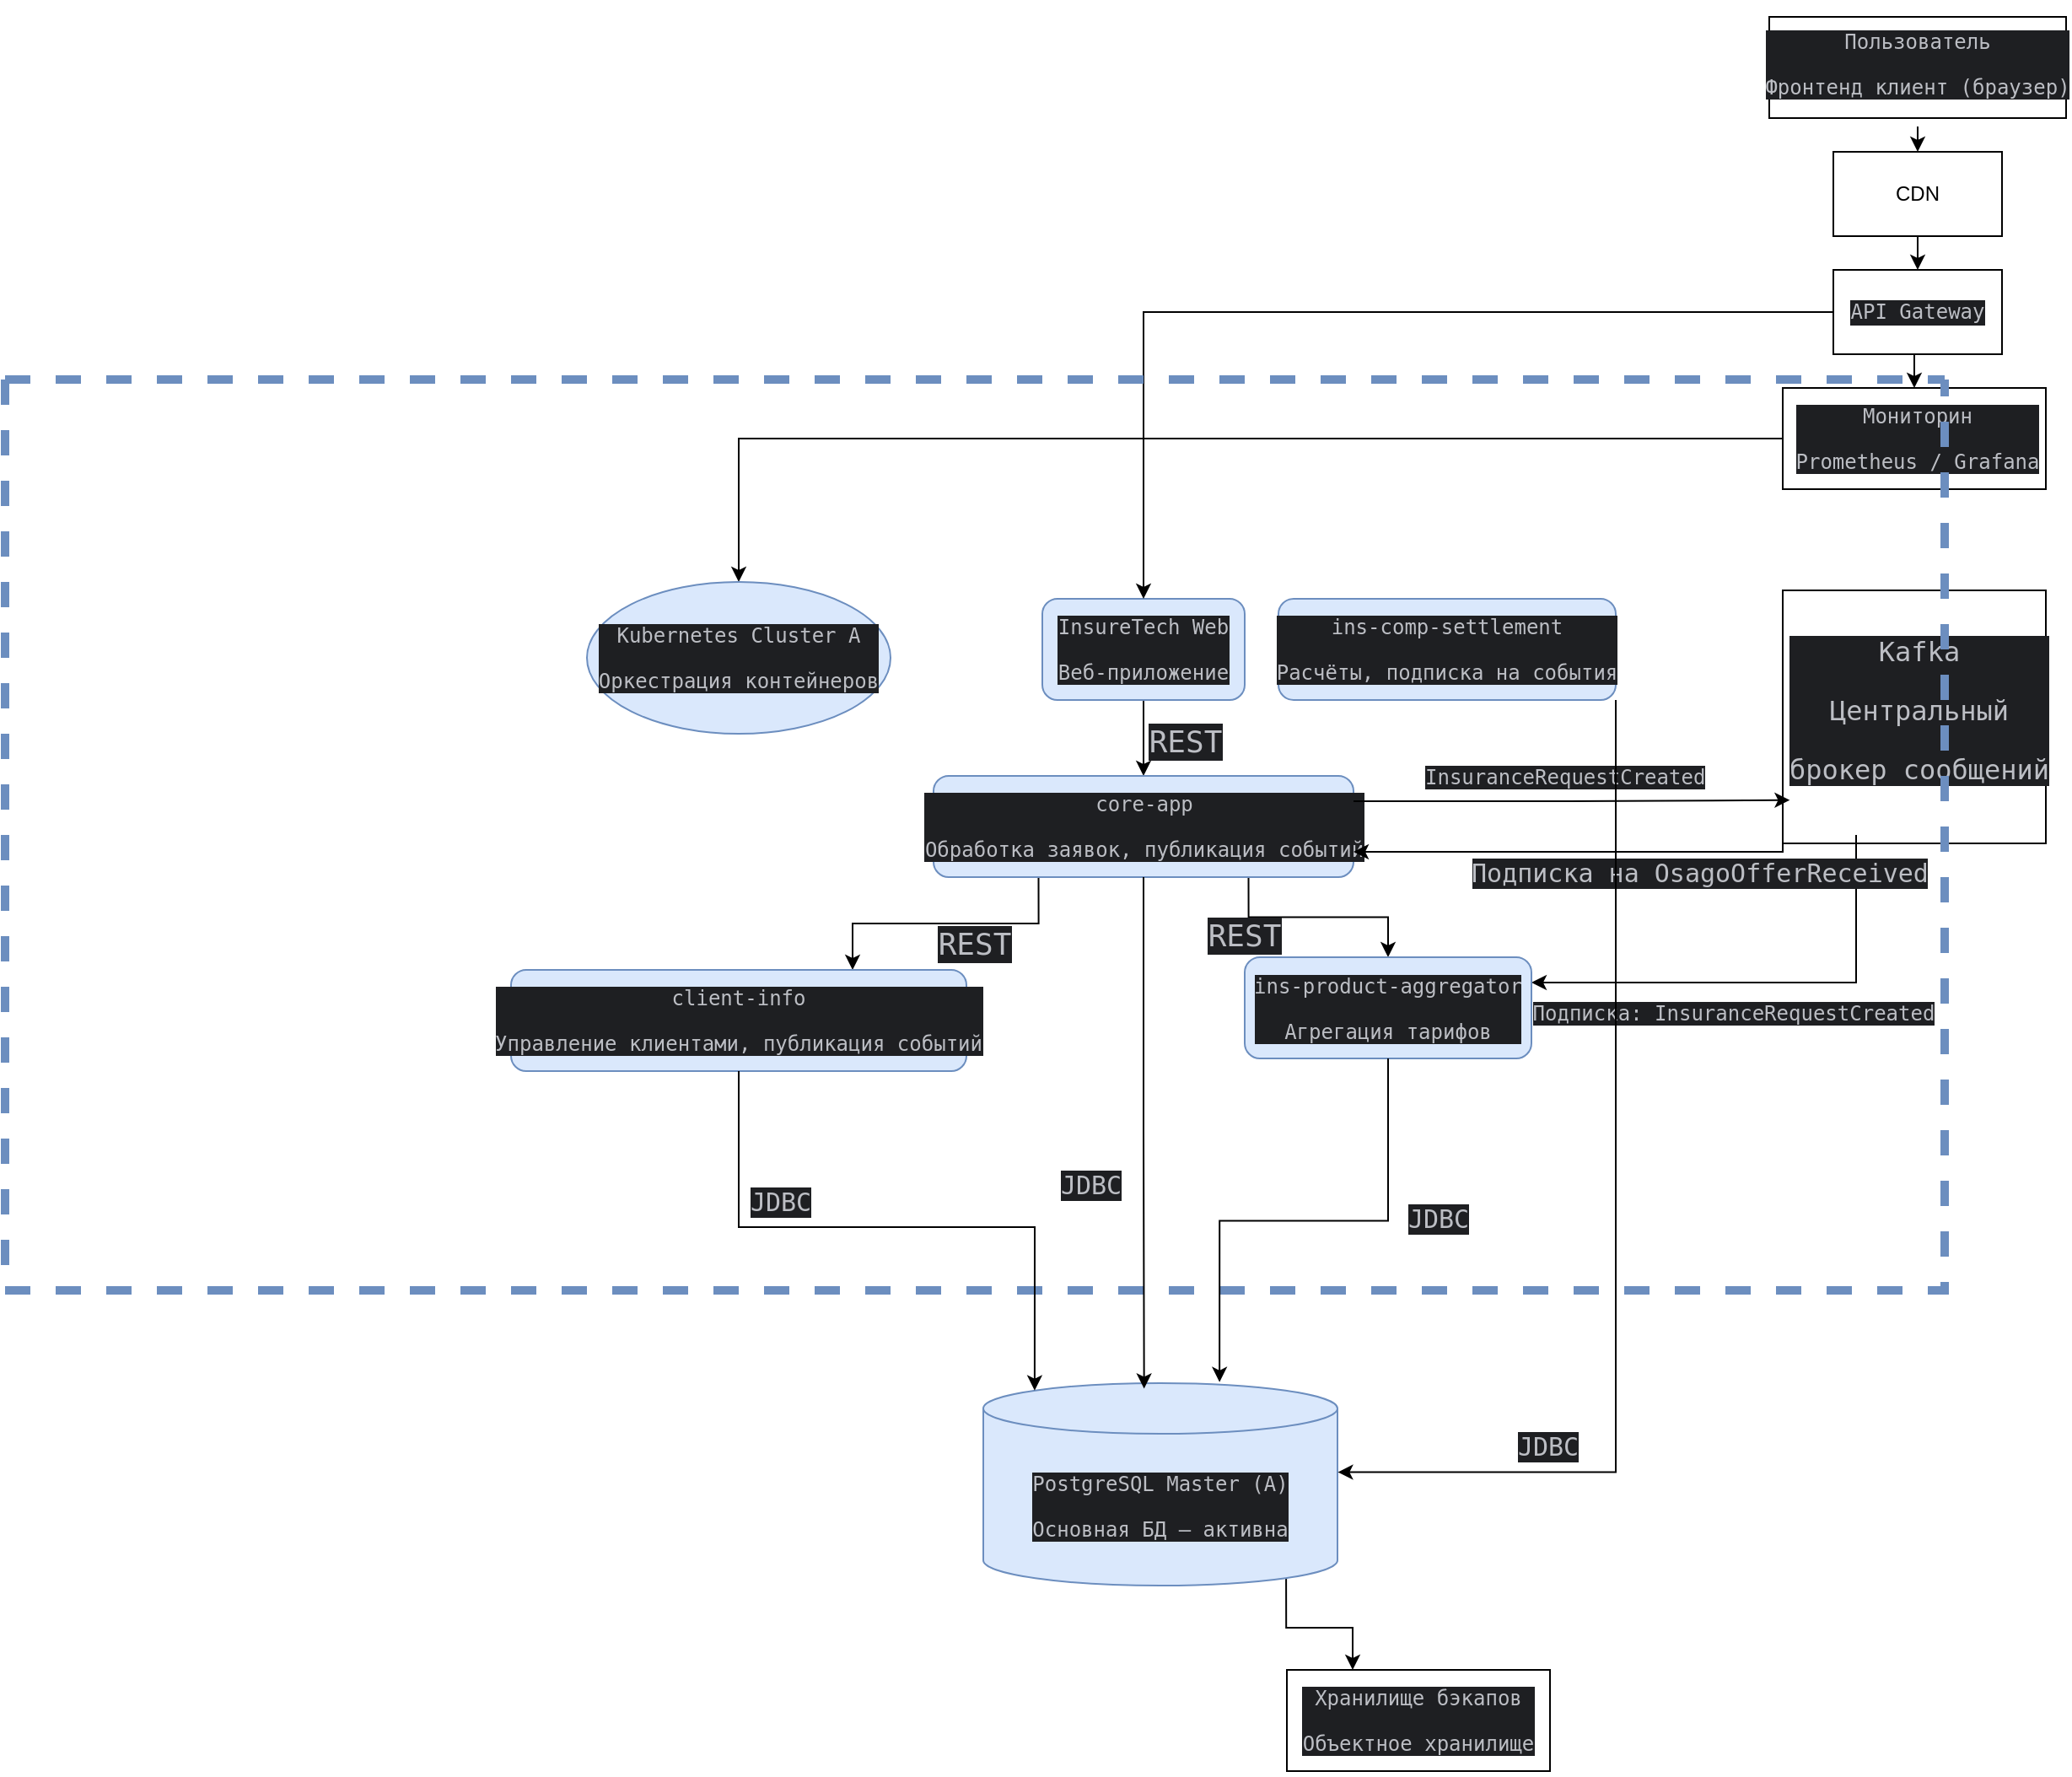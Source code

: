 <mxfile version="26.2.14">
  <diagram name="Страница — 1" id="bx8_xxog-MDYi9NOV8Kx">
    <mxGraphModel dx="3330" dy="1334" grid="1" gridSize="10" guides="1" tooltips="1" connect="1" arrows="1" fold="1" page="1" pageScale="1" pageWidth="827" pageHeight="1169" background="#FFFFFF" math="0" shadow="0">
      <root>
        <mxCell id="0" />
        <mxCell id="1" parent="0" />
        <mxCell id="gwfQxdDXelonZH8tzvoO-82" style="edgeStyle=orthogonalEdgeStyle;rounded=0;orthogonalLoop=1;jettySize=auto;html=1;exitX=0.5;exitY=1;exitDx=0;exitDy=0;entryX=0.5;entryY=0;entryDx=0;entryDy=0;" parent="1" source="gwfQxdDXelonZH8tzvoO-2" target="gwfQxdDXelonZH8tzvoO-6" edge="1">
          <mxGeometry relative="1" as="geometry" />
        </mxCell>
        <mxCell id="gwfQxdDXelonZH8tzvoO-2" value="" style="rounded=0;whiteSpace=wrap;html=1;" parent="1" vertex="1">
          <mxGeometry x="364" y="180" width="100" height="50" as="geometry" />
        </mxCell>
        <mxCell id="gwfQxdDXelonZH8tzvoO-1" value="" style="rounded=0;whiteSpace=wrap;html=1;" parent="1" vertex="1">
          <mxGeometry x="326" y="100" width="176" height="60" as="geometry" />
        </mxCell>
        <mxCell id="gwfQxdDXelonZH8tzvoO-83" style="edgeStyle=orthogonalEdgeStyle;rounded=0;orthogonalLoop=1;jettySize=auto;html=1;exitX=0.5;exitY=1;exitDx=0;exitDy=0;entryX=0.5;entryY=0;entryDx=0;entryDy=0;" parent="1" source="gwfQxdDXelonZH8tzvoO-4" target="gwfQxdDXelonZH8tzvoO-2" edge="1">
          <mxGeometry relative="1" as="geometry" />
        </mxCell>
        <mxCell id="gwfQxdDXelonZH8tzvoO-4" value="&lt;div style=&quot;background-color: rgb(30, 31, 34); color: rgb(188, 190, 196);&quot;&gt;&lt;pre style=&quot;font-family:&#39;JetBrains Mono&#39;,monospace;font-size:9,8pt;&quot;&gt;Пользователь&lt;/pre&gt;&lt;pre style=&quot;font-family:&#39;JetBrains Mono&#39;,monospace;font-size:9,8pt;&quot;&gt;&lt;div style=&quot;background-color:#1e1f22;color:#bcbec4&quot;&gt;&lt;pre style=&quot;font-family:&#39;JetBrains Mono&#39;,monospace;font-size:9,8pt;&quot;&gt;Фронтенд клиент (браузер)&lt;/pre&gt;&lt;/div&gt;&lt;/pre&gt;&lt;/div&gt;" style="text;html=1;align=center;verticalAlign=middle;whiteSpace=wrap;rounded=0;" parent="1" vertex="1">
          <mxGeometry x="364" y="90" width="100" height="75" as="geometry" />
        </mxCell>
        <mxCell id="gwfQxdDXelonZH8tzvoO-5" value="&lt;span style=&quot;background-color: light-dark(#ffffff, var(--ge-dark-color, #121212));&quot;&gt;CDN&lt;/span&gt;" style="text;html=1;align=center;verticalAlign=middle;whiteSpace=wrap;rounded=0;" parent="1" vertex="1">
          <mxGeometry x="384" y="190" width="60" height="30" as="geometry" />
        </mxCell>
        <mxCell id="gwfQxdDXelonZH8tzvoO-81" style="edgeStyle=orthogonalEdgeStyle;rounded=0;orthogonalLoop=1;jettySize=auto;html=1;exitX=0.5;exitY=1;exitDx=0;exitDy=0;entryX=0.5;entryY=0;entryDx=0;entryDy=0;" parent="1" source="gwfQxdDXelonZH8tzvoO-6" target="gwfQxdDXelonZH8tzvoO-13" edge="1">
          <mxGeometry relative="1" as="geometry" />
        </mxCell>
        <mxCell id="gwfQxdDXelonZH8tzvoO-6" value="" style="rounded=0;whiteSpace=wrap;html=1;" parent="1" vertex="1">
          <mxGeometry x="364" y="250" width="100" height="50" as="geometry" />
        </mxCell>
        <mxCell id="gwfQxdDXelonZH8tzvoO-7" value="&lt;div style=&quot;background-color:#1e1f22;color:#bcbec4&quot;&gt;&lt;pre style=&quot;font-family:&#39;JetBrains Mono&#39;,monospace;font-size:9,8pt;&quot;&gt;API Gateway&lt;/pre&gt;&lt;/div&gt;" style="text;html=1;align=center;verticalAlign=middle;whiteSpace=wrap;rounded=0;" parent="1" vertex="1">
          <mxGeometry x="384" y="260" width="60" height="30" as="geometry" />
        </mxCell>
        <mxCell id="gwfQxdDXelonZH8tzvoO-29" style="edgeStyle=orthogonalEdgeStyle;rounded=0;orthogonalLoop=1;jettySize=auto;html=1;entryX=0.5;entryY=0;entryDx=0;entryDy=0;" parent="1" source="gwfQxdDXelonZH8tzvoO-13" target="gwfQxdDXelonZH8tzvoO-19" edge="1">
          <mxGeometry relative="1" as="geometry" />
        </mxCell>
        <mxCell id="gwfQxdDXelonZH8tzvoO-13" value="" style="rounded=0;whiteSpace=wrap;html=1;" parent="1" vertex="1">
          <mxGeometry x="334" y="320" width="156" height="60" as="geometry" />
        </mxCell>
        <mxCell id="gwfQxdDXelonZH8tzvoO-14" value="&lt;div style=&quot;background-color: rgb(30, 31, 34); color: rgb(188, 190, 196);&quot;&gt;&lt;pre style=&quot;font-family:&#39;JetBrains Mono&#39;,monospace;font-size:9,8pt;&quot;&gt;&lt;div style=&quot;background-color: rgb(30, 31, 34); color: rgb(188, 190, 196);&quot;&gt;&lt;pre style=&quot;font-family:&#39;JetBrains Mono&#39;,monospace;font-size:9,8pt;&quot;&gt;Мониторин&lt;/pre&gt;&lt;pre style=&quot;font-family:&#39;JetBrains Mono&#39;,monospace;font-size:9,8pt;&quot;&gt;Prometheus / Grafana&lt;/pre&gt;&lt;/div&gt;&lt;/pre&gt;&lt;/div&gt;" style="text;html=1;align=center;verticalAlign=middle;whiteSpace=wrap;rounded=0;" parent="1" vertex="1">
          <mxGeometry x="384" y="335" width="60" height="30" as="geometry" />
        </mxCell>
        <mxCell id="gwfQxdDXelonZH8tzvoO-42" style="edgeStyle=orthogonalEdgeStyle;rounded=0;orthogonalLoop=1;jettySize=auto;html=1;exitX=0.5;exitY=1;exitDx=0;exitDy=0;entryX=0.5;entryY=0;entryDx=0;entryDy=0;" parent="1" source="gwfQxdDXelonZH8tzvoO-23" target="gwfQxdDXelonZH8tzvoO-37" edge="1">
          <mxGeometry relative="1" as="geometry" />
        </mxCell>
        <mxCell id="gwfQxdDXelonZH8tzvoO-23" value="&lt;div style=&quot;background-color:#1e1f22;color:#bcbec4&quot;&gt;&lt;pre style=&quot;font-family:&#39;JetBrains Mono&#39;,monospace;font-size:9,8pt;&quot;&gt;InsureTech Web&lt;/pre&gt;&lt;pre style=&quot;font-family:&#39;JetBrains Mono&#39;,monospace;font-size:9,8pt;&quot;&gt;&lt;div&gt;&lt;pre style=&quot;font-family:&#39;JetBrains Mono&#39;,monospace;font-size:9,8pt;&quot;&gt;Веб-приложение&lt;/pre&gt;&lt;/div&gt;&lt;/pre&gt;&lt;/div&gt;" style="rounded=1;whiteSpace=wrap;html=1;fillColor=#dae8fc;strokeColor=#6c8ebf;" parent="1" vertex="1">
          <mxGeometry x="-105" y="445" width="120" height="60" as="geometry" />
        </mxCell>
        <mxCell id="gwfQxdDXelonZH8tzvoO-28" style="edgeStyle=orthogonalEdgeStyle;rounded=0;orthogonalLoop=1;jettySize=auto;html=1;entryX=0.5;entryY=0;entryDx=0;entryDy=0;" parent="1" source="gwfQxdDXelonZH8tzvoO-6" target="gwfQxdDXelonZH8tzvoO-23" edge="1">
          <mxGeometry relative="1" as="geometry" />
        </mxCell>
        <mxCell id="gwfQxdDXelonZH8tzvoO-53" style="edgeStyle=orthogonalEdgeStyle;rounded=0;orthogonalLoop=1;jettySize=auto;html=1;exitX=0.25;exitY=1;exitDx=0;exitDy=0;entryX=0.75;entryY=0;entryDx=0;entryDy=0;" parent="1" source="gwfQxdDXelonZH8tzvoO-37" target="gwfQxdDXelonZH8tzvoO-49" edge="1">
          <mxGeometry relative="1" as="geometry" />
        </mxCell>
        <mxCell id="gwfQxdDXelonZH8tzvoO-54" style="edgeStyle=orthogonalEdgeStyle;rounded=0;orthogonalLoop=1;jettySize=auto;html=1;exitX=0.75;exitY=1;exitDx=0;exitDy=0;entryX=0.5;entryY=0;entryDx=0;entryDy=0;" parent="1" source="gwfQxdDXelonZH8tzvoO-37" target="gwfQxdDXelonZH8tzvoO-50" edge="1">
          <mxGeometry relative="1" as="geometry" />
        </mxCell>
        <mxCell id="gwfQxdDXelonZH8tzvoO-37" value="&lt;div style=&quot;background-color: rgb(30, 31, 34); color: rgb(188, 190, 196);&quot;&gt;&lt;pre style=&quot;font-family:&#39;JetBrains Mono&#39;,monospace;font-size:9,8pt;&quot;&gt;&lt;div style=&quot;background-color: rgb(30, 31, 34); color: rgb(188, 190, 196);&quot;&gt;&lt;pre style=&quot;font-family:&#39;JetBrains Mono&#39;,monospace;font-size:9,8pt;&quot;&gt;core-app&lt;/pre&gt;&lt;pre style=&quot;font-family:&#39;JetBrains Mono&#39;,monospace;font-size:9,8pt;&quot;&gt;&lt;div style=&quot;background-color:#1e1f22;color:#bcbec4&quot;&gt;&lt;pre style=&quot;font-family:&#39;JetBrains Mono&#39;,monospace;font-size:9,8pt;&quot;&gt;Обработка заявок, публикация событий&lt;/pre&gt;&lt;/div&gt;&lt;/pre&gt;&lt;/div&gt;&lt;/pre&gt;&lt;/div&gt;" style="rounded=1;whiteSpace=wrap;html=1;fillColor=#dae8fc;strokeColor=#6c8ebf;" parent="1" vertex="1">
          <mxGeometry x="-169.5" y="550" width="249" height="60" as="geometry" />
        </mxCell>
        <mxCell id="gwfQxdDXelonZH8tzvoO-40" value="&lt;div style=&quot;background-color: rgb(30, 31, 34); color: rgb(188, 190, 196);&quot;&gt;&lt;pre style=&quot;font-family:&#39;JetBrains Mono&#39;,monospace;font-size:9,8pt;&quot;&gt;&lt;div style=&quot;background-color:#1e1f22;color:#bcbec4&quot;&gt;&lt;pre style=&quot;font-family:&#39;JetBrains Mono&#39;,monospace;font-size:9,8pt;&quot;&gt;ins-comp-settlement&lt;/pre&gt;&lt;pre style=&quot;font-family:&#39;JetBrains Mono&#39;,monospace;font-size:9,8pt;&quot;&gt;&lt;div&gt;&lt;pre style=&quot;font-family:&#39;JetBrains Mono&#39;,monospace;font-size:9,8pt;&quot;&gt;Расчёты, подписка на события&lt;/pre&gt;&lt;/div&gt;&lt;/pre&gt;&lt;/div&gt;&lt;/pre&gt;&lt;/div&gt;" style="rounded=1;whiteSpace=wrap;html=1;fillColor=#dae8fc;strokeColor=#6c8ebf;" parent="1" vertex="1">
          <mxGeometry x="35" y="445" width="200" height="60" as="geometry" />
        </mxCell>
        <mxCell id="gwfQxdDXelonZH8tzvoO-133" style="edgeStyle=orthogonalEdgeStyle;rounded=0;orthogonalLoop=1;jettySize=auto;html=1;exitX=0;exitY=1;exitDx=0;exitDy=0;entryX=1;entryY=0.75;entryDx=0;entryDy=0;" parent="1" source="gwfQxdDXelonZH8tzvoO-45" target="gwfQxdDXelonZH8tzvoO-37" edge="1">
          <mxGeometry relative="1" as="geometry">
            <Array as="points">
              <mxPoint x="334" y="595" />
            </Array>
          </mxGeometry>
        </mxCell>
        <mxCell id="gwfQxdDXelonZH8tzvoO-45" value="" style="rounded=0;whiteSpace=wrap;html=1;" parent="1" vertex="1">
          <mxGeometry x="334" y="440" width="156" height="150" as="geometry" />
        </mxCell>
        <mxCell id="gwfQxdDXelonZH8tzvoO-70" style="edgeStyle=orthogonalEdgeStyle;rounded=0;orthogonalLoop=1;jettySize=auto;html=1;exitX=0.25;exitY=1;exitDx=0;exitDy=0;entryX=1;entryY=0.25;entryDx=0;entryDy=0;" parent="1" source="gwfQxdDXelonZH8tzvoO-46" target="gwfQxdDXelonZH8tzvoO-50" edge="1">
          <mxGeometry relative="1" as="geometry" />
        </mxCell>
        <mxCell id="gwfQxdDXelonZH8tzvoO-46" value="&lt;div style=&quot;background-color: rgb(30, 31, 34); color: rgb(188, 190, 196);&quot;&gt;&lt;pre style=&quot;font-family:&#39;JetBrains Mono&#39;,monospace;font-size:9,8pt;&quot;&gt;&lt;div style=&quot;background-color: rgb(30, 31, 34); color: rgb(188, 190, 196);&quot;&gt;&lt;pre style=&quot;font-family:&#39;JetBrains Mono&#39;,monospace;font-size:9,8pt;&quot;&gt;&lt;div style=&quot;background-color: rgb(30, 31, 34); color: rgb(188, 190, 196);&quot;&gt;&lt;pre style=&quot;font-family:&#39;JetBrains Mono&#39;,monospace;font-size:9,8pt;&quot;&gt;&lt;font style=&quot;font-size: 16px;&quot;&gt;Kafka&lt;/font&gt;&lt;/pre&gt;&lt;pre style=&quot;font-family:&#39;JetBrains Mono&#39;,monospace;font-size:9,8pt;&quot;&gt;&lt;font style=&quot;font-size: 16px;&quot;&gt;&lt;div style=&quot;background-color: rgb(30, 31, 34); color: rgb(188, 190, 196);&quot;&gt;&lt;pre style=&quot;font-family: &amp;quot;JetBrains Mono&amp;quot;, monospace;&quot;&gt;Центральный&lt;/pre&gt;&lt;pre style=&quot;font-family: &amp;quot;JetBrains Mono&amp;quot;, monospace;&quot;&gt;брокер сообщений&lt;/pre&gt;&lt;/div&gt;&lt;/font&gt;&lt;/pre&gt;&lt;/div&gt;&lt;/pre&gt;&lt;/div&gt;&lt;/pre&gt;&lt;/div&gt;" style="text;html=1;align=center;verticalAlign=middle;whiteSpace=wrap;rounded=0;" parent="1" vertex="1">
          <mxGeometry x="340" y="440" width="150" height="145" as="geometry" />
        </mxCell>
        <mxCell id="gwfQxdDXelonZH8tzvoO-50" value="&lt;div style=&quot;background-color: rgb(30, 31, 34); color: rgb(188, 190, 196);&quot;&gt;&lt;pre style=&quot;font-family:&#39;JetBrains Mono&#39;,monospace;font-size:9,8pt;&quot;&gt;&lt;div style=&quot;background-color:#1e1f22;color:#bcbec4&quot;&gt;&lt;pre style=&quot;font-family:&#39;JetBrains Mono&#39;,monospace;font-size:9,8pt;&quot;&gt;ins-product-aggregator&lt;/pre&gt;&lt;pre style=&quot;font-family:&#39;JetBrains Mono&#39;,monospace;font-size:9,8pt;&quot;&gt;&lt;div&gt;&lt;pre style=&quot;font-family:&#39;JetBrains Mono&#39;,monospace;font-size:9,8pt;&quot;&gt;Агрегация тарифов&lt;/pre&gt;&lt;/div&gt;&lt;/pre&gt;&lt;/div&gt;&lt;/pre&gt;&lt;/div&gt;" style="rounded=1;whiteSpace=wrap;html=1;fillColor=#dae8fc;strokeColor=#6c8ebf;" parent="1" vertex="1">
          <mxGeometry x="15" y="657.5" width="170" height="60" as="geometry" />
        </mxCell>
        <mxCell id="gwfQxdDXelonZH8tzvoO-62" value="&lt;div style=&quot;background-color: rgb(30, 31, 34); color: rgb(188, 190, 196);&quot;&gt;&lt;pre style=&quot;font-family:&#39;JetBrains Mono&#39;,monospace;font-size:9,8pt;&quot;&gt;&lt;font style=&quot;font-size: 18px;&quot;&gt;REST&lt;/font&gt;&lt;/pre&gt;&lt;/div&gt;" style="text;whiteSpace=wrap;html=1;align=center;" parent="1" vertex="1">
          <mxGeometry x="-45" y="500" width="50" height="50" as="geometry" />
        </mxCell>
        <mxCell id="gwfQxdDXelonZH8tzvoO-79" value="" style="swimlane;startSize=0;fillColor=#dae8fc;strokeColor=#6c8ebf;dashed=1;strokeWidth=5;" parent="1" vertex="1">
          <mxGeometry x="-720" y="315" width="1150" height="540" as="geometry" />
        </mxCell>
        <mxCell id="gwfQxdDXelonZH8tzvoO-73" value="&lt;div style=&quot;background-color:#1e1f22;color:#bcbec4&quot;&gt;&lt;pre style=&quot;font-family:&#39;JetBrains Mono&#39;,monospace;font-size:9,8pt;&quot;&gt;InsuranceRequestCreated&lt;/pre&gt;&lt;/div&gt;" style="text;whiteSpace=wrap;html=1;" parent="gwfQxdDXelonZH8tzvoO-79" vertex="1">
          <mxGeometry x="840" y="210" width="164" height="40" as="geometry" />
        </mxCell>
        <mxCell id="gwfQxdDXelonZH8tzvoO-19" value="&lt;div style=&quot;background-color:#1e1f22;color:#bcbec4&quot;&gt;&lt;pre style=&quot;font-family:&#39;JetBrains Mono&#39;,monospace;font-size:9,8pt;&quot;&gt;Kubernetes Cluster A&lt;/pre&gt;&lt;pre style=&quot;font-family:&#39;JetBrains Mono&#39;,monospace;font-size:9,8pt;&quot;&gt;&lt;div&gt;&lt;pre style=&quot;font-family:&#39;JetBrains Mono&#39;,monospace;font-size:9,8pt;&quot;&gt;Оркестрация контейнеров&lt;/pre&gt;&lt;/div&gt;&lt;/pre&gt;&lt;/div&gt;" style="ellipse;whiteSpace=wrap;html=1;fillColor=#dae8fc;strokeColor=#6c8ebf;" parent="gwfQxdDXelonZH8tzvoO-79" vertex="1">
          <mxGeometry x="345" y="120" width="180" height="90" as="geometry" />
        </mxCell>
        <mxCell id="gwfQxdDXelonZH8tzvoO-49" value="&lt;div style=&quot;background-color: rgb(30, 31, 34); color: rgb(188, 190, 196);&quot;&gt;&lt;pre style=&quot;font-family:&#39;JetBrains Mono&#39;,monospace;font-size:9,8pt;&quot;&gt;client-info&lt;/pre&gt;&lt;pre style=&quot;font-family:&#39;JetBrains Mono&#39;,monospace;font-size:9,8pt;&quot;&gt;&lt;div style=&quot;background-color:#1e1f22;color:#bcbec4&quot;&gt;&lt;pre style=&quot;font-family:&#39;JetBrains Mono&#39;,monospace;font-size:9,8pt;&quot;&gt;Управление клиентами, публикация событий&lt;/pre&gt;&lt;/div&gt;&lt;/pre&gt;&lt;/div&gt;" style="rounded=1;whiteSpace=wrap;html=1;fillColor=#dae8fc;strokeColor=#6c8ebf;" parent="gwfQxdDXelonZH8tzvoO-79" vertex="1">
          <mxGeometry x="300" y="350" width="270" height="60" as="geometry" />
        </mxCell>
        <mxCell id="gwfQxdDXelonZH8tzvoO-57" value="&lt;div style=&quot;background-color: rgb(30, 31, 34); color: rgb(188, 190, 196);&quot;&gt;&lt;pre style=&quot;font-family:&#39;JetBrains Mono&#39;,monospace;font-size:9,8pt;&quot;&gt;&lt;font style=&quot;font-size: 18px;&quot;&gt;REST&lt;/font&gt;&lt;/pre&gt;&lt;/div&gt;" style="text;whiteSpace=wrap;html=1;align=center;" parent="gwfQxdDXelonZH8tzvoO-79" vertex="1">
          <mxGeometry x="710" y="300" width="50" height="50" as="geometry" />
        </mxCell>
        <mxCell id="gwfQxdDXelonZH8tzvoO-58" value="&lt;div style=&quot;background-color: rgb(30, 31, 34); color: rgb(188, 190, 196);&quot;&gt;&lt;pre style=&quot;font-family:&#39;JetBrains Mono&#39;,monospace;font-size:9,8pt;&quot;&gt;&lt;font style=&quot;font-size: 18px;&quot;&gt;REST&lt;/font&gt;&lt;/pre&gt;&lt;/div&gt;" style="text;whiteSpace=wrap;html=1;align=center;" parent="gwfQxdDXelonZH8tzvoO-79" vertex="1">
          <mxGeometry x="550" y="305" width="50" height="50" as="geometry" />
        </mxCell>
        <mxCell id="gwfQxdDXelonZH8tzvoO-103" value="&lt;div style=&quot;background-color: rgb(30, 31, 34); color: rgb(188, 190, 196);&quot;&gt;&lt;pre style=&quot;font-family:&#39;JetBrains Mono&#39;,monospace;font-size:9,8pt;&quot;&gt;&lt;font style=&quot;font-size: 15px;&quot;&gt;JDBC&lt;/font&gt;&lt;/pre&gt;&lt;/div&gt;" style="text;whiteSpace=wrap;html=1;align=center;" parent="gwfQxdDXelonZH8tzvoO-79" vertex="1">
          <mxGeometry x="435" y="460" width="50" height="40" as="geometry" />
        </mxCell>
        <mxCell id="gwfQxdDXelonZH8tzvoO-105" value="&lt;div style=&quot;background-color: rgb(30, 31, 34); color: rgb(188, 190, 196);&quot;&gt;&lt;pre style=&quot;font-family:&#39;JetBrains Mono&#39;,monospace;font-size:9,8pt;&quot;&gt;&lt;font style=&quot;font-size: 15px;&quot;&gt;JDBC&lt;/font&gt;&lt;/pre&gt;&lt;/div&gt;" style="text;whiteSpace=wrap;html=1;align=center;" parent="gwfQxdDXelonZH8tzvoO-79" vertex="1">
          <mxGeometry x="619" y="450" width="50" height="40" as="geometry" />
        </mxCell>
        <mxCell id="gwfQxdDXelonZH8tzvoO-106" value="&lt;div style=&quot;background-color: rgb(30, 31, 34); color: rgb(188, 190, 196);&quot;&gt;&lt;pre style=&quot;font-family:&#39;JetBrains Mono&#39;,monospace;font-size:9,8pt;&quot;&gt;&lt;font style=&quot;font-size: 15px;&quot;&gt;JDBC&lt;/font&gt;&lt;/pre&gt;&lt;/div&gt;" style="text;whiteSpace=wrap;html=1;align=center;" parent="gwfQxdDXelonZH8tzvoO-79" vertex="1">
          <mxGeometry x="825" y="470" width="50" height="40" as="geometry" />
        </mxCell>
        <mxCell id="gwfQxdDXelonZH8tzvoO-63" value="&lt;div style=&quot;background-color:#1e1f22;color:#bcbec4&quot;&gt;&lt;pre style=&quot;font-family:&#39;JetBrains Mono&#39;,monospace;font-size:9,8pt;&quot;&gt;Подписка: InsuranceRequestCreated&lt;/pre&gt;&lt;/div&gt;" style="text;whiteSpace=wrap;html=1;align=center;" parent="gwfQxdDXelonZH8tzvoO-79" vertex="1">
          <mxGeometry x="900" y="350" width="250" height="40" as="geometry" />
        </mxCell>
        <mxCell id="gwfQxdDXelonZH8tzvoO-134" value="&lt;div style=&quot;background-color: rgb(30, 31, 34); color: rgb(188, 190, 196);&quot;&gt;&lt;pre style=&quot;font-family:&#39;JetBrains Mono&#39;,monospace;font-size:9,8pt;&quot;&gt;&lt;font style=&quot;font-size: 15px;&quot;&gt;Подписка на OsagoOfferReceived&lt;/font&gt;&lt;/pre&gt;&lt;/div&gt;" style="text;whiteSpace=wrap;html=1;align=center;" parent="gwfQxdDXelonZH8tzvoO-79" vertex="1">
          <mxGeometry x="890" y="265" width="230" height="40" as="geometry" />
        </mxCell>
        <mxCell id="gwfQxdDXelonZH8tzvoO-102" style="edgeStyle=orthogonalEdgeStyle;rounded=0;orthogonalLoop=1;jettySize=auto;html=1;exitX=0.855;exitY=1;exitDx=0;exitDy=-4.35;exitPerimeter=0;entryX=0.25;entryY=0;entryDx=0;entryDy=0;" parent="1" source="gwfQxdDXelonZH8tzvoO-84" target="gwfQxdDXelonZH8tzvoO-101" edge="1">
          <mxGeometry relative="1" as="geometry" />
        </mxCell>
        <mxCell id="gwfQxdDXelonZH8tzvoO-84" value="&lt;div style=&quot;background-color: rgb(30, 31, 34); color: rgb(188, 190, 196);&quot;&gt;&lt;pre style=&quot;font-family:&#39;JetBrains Mono&#39;,monospace;font-size:9,8pt;&quot;&gt;PostgreSQL Master (A)&lt;/pre&gt;&lt;pre style=&quot;font-family:&#39;JetBrains Mono&#39;,monospace;font-size:9,8pt;&quot;&gt;&lt;div style=&quot;background-color:#1e1f22;color:#bcbec4&quot;&gt;&lt;pre style=&quot;font-family:&#39;JetBrains Mono&#39;,monospace;font-size:9,8pt;&quot;&gt;Основная БД — активна&lt;/pre&gt;&lt;/div&gt;&lt;/pre&gt;&lt;/div&gt;" style="shape=cylinder3;whiteSpace=wrap;html=1;boundedLbl=1;backgroundOutline=1;size=15;fillColor=#dae8fc;strokeColor=#6c8ebf;" parent="1" vertex="1">
          <mxGeometry x="-140" y="910" width="210" height="120" as="geometry" />
        </mxCell>
        <mxCell id="gwfQxdDXelonZH8tzvoO-88" style="edgeStyle=orthogonalEdgeStyle;rounded=0;orthogonalLoop=1;jettySize=auto;html=1;exitX=0.5;exitY=1;exitDx=0;exitDy=0;entryX=0.145;entryY=0;entryDx=0;entryDy=4.35;entryPerimeter=0;" parent="1" source="gwfQxdDXelonZH8tzvoO-49" target="gwfQxdDXelonZH8tzvoO-84" edge="1">
          <mxGeometry relative="1" as="geometry" />
        </mxCell>
        <mxCell id="gwfQxdDXelonZH8tzvoO-89" style="edgeStyle=orthogonalEdgeStyle;rounded=0;orthogonalLoop=1;jettySize=auto;html=1;exitX=0.5;exitY=1;exitDx=0;exitDy=0;entryX=0.667;entryY=-0.005;entryDx=0;entryDy=0;entryPerimeter=0;" parent="1" source="gwfQxdDXelonZH8tzvoO-50" target="gwfQxdDXelonZH8tzvoO-84" edge="1">
          <mxGeometry relative="1" as="geometry" />
        </mxCell>
        <mxCell id="gwfQxdDXelonZH8tzvoO-91" style="edgeStyle=orthogonalEdgeStyle;rounded=0;orthogonalLoop=1;jettySize=auto;html=1;exitX=1;exitY=1;exitDx=0;exitDy=0;entryX=1.001;entryY=0.44;entryDx=0;entryDy=0;entryPerimeter=0;" parent="1" source="gwfQxdDXelonZH8tzvoO-40" target="gwfQxdDXelonZH8tzvoO-84" edge="1">
          <mxGeometry relative="1" as="geometry" />
        </mxCell>
        <mxCell id="gwfQxdDXelonZH8tzvoO-93" style="edgeStyle=orthogonalEdgeStyle;rounded=0;orthogonalLoop=1;jettySize=auto;html=1;exitX=0.5;exitY=1;exitDx=0;exitDy=0;entryX=0.454;entryY=0.027;entryDx=0;entryDy=0;entryPerimeter=0;" parent="1" source="gwfQxdDXelonZH8tzvoO-37" target="gwfQxdDXelonZH8tzvoO-84" edge="1">
          <mxGeometry relative="1" as="geometry" />
        </mxCell>
        <mxCell id="gwfQxdDXelonZH8tzvoO-101" value="&lt;div style=&quot;background-color:#1e1f22;color:#bcbec4&quot;&gt;&lt;pre style=&quot;font-family:&#39;JetBrains Mono&#39;,monospace;font-size:9,8pt;&quot;&gt;Хранилище бэкапов&lt;/pre&gt;&lt;pre style=&quot;font-family:&#39;JetBrains Mono&#39;,monospace;font-size:9,8pt;&quot;&gt;&lt;div&gt;&lt;pre style=&quot;font-family:&#39;JetBrains Mono&#39;,monospace;font-size:9,8pt;&quot;&gt;Объектное хранилище&lt;/pre&gt;&lt;/div&gt;&lt;/pre&gt;&lt;/div&gt;" style="rounded=0;whiteSpace=wrap;html=1;" parent="1" vertex="1">
          <mxGeometry x="40" y="1080" width="156" height="60" as="geometry" />
        </mxCell>
        <mxCell id="gwfQxdDXelonZH8tzvoO-104" value="&lt;div style=&quot;background-color: rgb(30, 31, 34); color: rgb(188, 190, 196);&quot;&gt;&lt;pre style=&quot;font-family:&#39;JetBrains Mono&#39;,monospace;font-size:9,8pt;&quot;&gt;&lt;font style=&quot;font-size: 15px;&quot;&gt;JDBC&lt;/font&gt;&lt;/pre&gt;&lt;/div&gt;" style="text;whiteSpace=wrap;html=1;align=center;" parent="1" vertex="1">
          <mxGeometry x="170" y="920" width="50" height="40" as="geometry" />
        </mxCell>
        <mxCell id="gwfQxdDXelonZH8tzvoO-132" style="edgeStyle=orthogonalEdgeStyle;rounded=0;orthogonalLoop=1;jettySize=auto;html=1;exitX=1;exitY=0.25;exitDx=0;exitDy=0;entryX=0.027;entryY=0.829;entryDx=0;entryDy=0;entryPerimeter=0;" parent="1" source="gwfQxdDXelonZH8tzvoO-37" target="gwfQxdDXelonZH8tzvoO-45" edge="1">
          <mxGeometry relative="1" as="geometry" />
        </mxCell>
      </root>
    </mxGraphModel>
  </diagram>
</mxfile>

